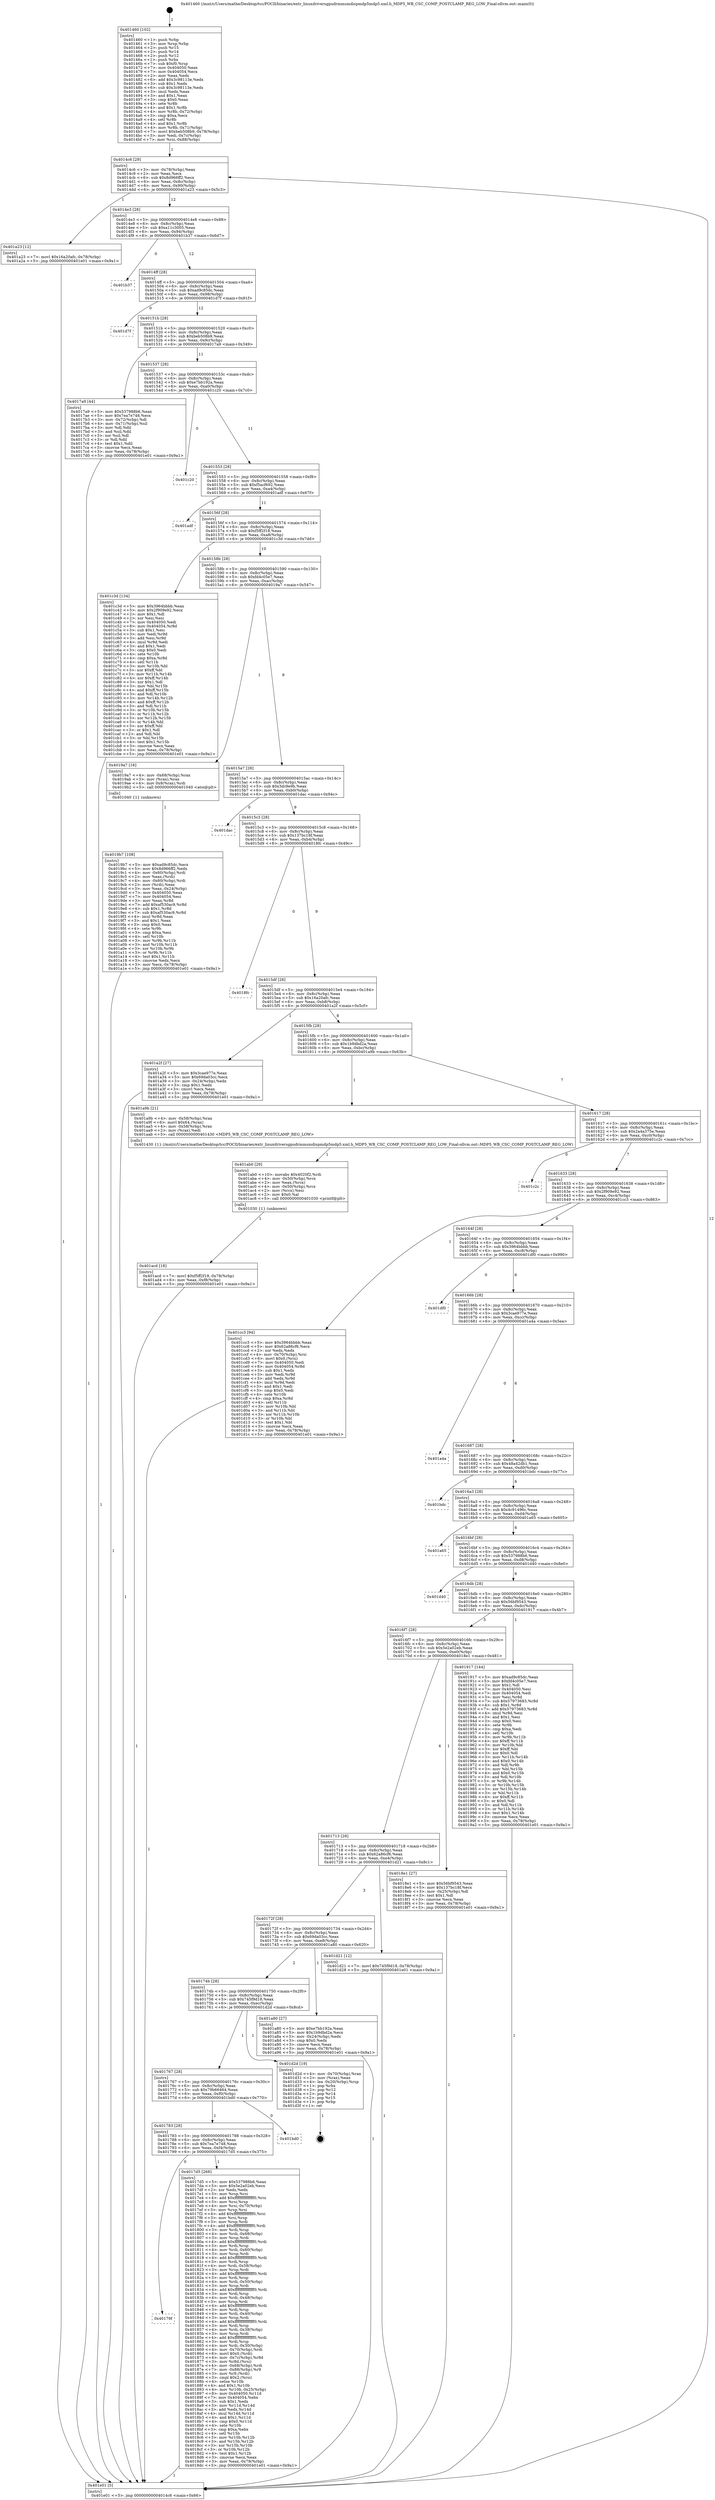digraph "0x401460" {
  label = "0x401460 (/mnt/c/Users/mathe/Desktop/tcc/POCII/binaries/extr_linuxdriversgpudrmmsmdispmdp5mdp5.xml.h_MDP5_WB_CSC_COMP_POSTCLAMP_REG_LOW_Final-ollvm.out::main(0))"
  labelloc = "t"
  node[shape=record]

  Entry [label="",width=0.3,height=0.3,shape=circle,fillcolor=black,style=filled]
  "0x4014c6" [label="{
     0x4014c6 [29]\l
     | [instrs]\l
     &nbsp;&nbsp;0x4014c6 \<+3\>: mov -0x78(%rbp),%eax\l
     &nbsp;&nbsp;0x4014c9 \<+2\>: mov %eax,%ecx\l
     &nbsp;&nbsp;0x4014cb \<+6\>: sub $0x8d966ff2,%ecx\l
     &nbsp;&nbsp;0x4014d1 \<+6\>: mov %eax,-0x8c(%rbp)\l
     &nbsp;&nbsp;0x4014d7 \<+6\>: mov %ecx,-0x90(%rbp)\l
     &nbsp;&nbsp;0x4014dd \<+6\>: je 0000000000401a23 \<main+0x5c3\>\l
  }"]
  "0x401a23" [label="{
     0x401a23 [12]\l
     | [instrs]\l
     &nbsp;&nbsp;0x401a23 \<+7\>: movl $0x16a20afc,-0x78(%rbp)\l
     &nbsp;&nbsp;0x401a2a \<+5\>: jmp 0000000000401e01 \<main+0x9a1\>\l
  }"]
  "0x4014e3" [label="{
     0x4014e3 [28]\l
     | [instrs]\l
     &nbsp;&nbsp;0x4014e3 \<+5\>: jmp 00000000004014e8 \<main+0x88\>\l
     &nbsp;&nbsp;0x4014e8 \<+6\>: mov -0x8c(%rbp),%eax\l
     &nbsp;&nbsp;0x4014ee \<+5\>: sub $0xa11c3005,%eax\l
     &nbsp;&nbsp;0x4014f3 \<+6\>: mov %eax,-0x94(%rbp)\l
     &nbsp;&nbsp;0x4014f9 \<+6\>: je 0000000000401b37 \<main+0x6d7\>\l
  }"]
  Exit [label="",width=0.3,height=0.3,shape=circle,fillcolor=black,style=filled,peripheries=2]
  "0x401b37" [label="{
     0x401b37\l
  }", style=dashed]
  "0x4014ff" [label="{
     0x4014ff [28]\l
     | [instrs]\l
     &nbsp;&nbsp;0x4014ff \<+5\>: jmp 0000000000401504 \<main+0xa4\>\l
     &nbsp;&nbsp;0x401504 \<+6\>: mov -0x8c(%rbp),%eax\l
     &nbsp;&nbsp;0x40150a \<+5\>: sub $0xad9c85dc,%eax\l
     &nbsp;&nbsp;0x40150f \<+6\>: mov %eax,-0x98(%rbp)\l
     &nbsp;&nbsp;0x401515 \<+6\>: je 0000000000401d7f \<main+0x91f\>\l
  }"]
  "0x401acd" [label="{
     0x401acd [18]\l
     | [instrs]\l
     &nbsp;&nbsp;0x401acd \<+7\>: movl $0xf5ff2f18,-0x78(%rbp)\l
     &nbsp;&nbsp;0x401ad4 \<+6\>: mov %eax,-0xf8(%rbp)\l
     &nbsp;&nbsp;0x401ada \<+5\>: jmp 0000000000401e01 \<main+0x9a1\>\l
  }"]
  "0x401d7f" [label="{
     0x401d7f\l
  }", style=dashed]
  "0x40151b" [label="{
     0x40151b [28]\l
     | [instrs]\l
     &nbsp;&nbsp;0x40151b \<+5\>: jmp 0000000000401520 \<main+0xc0\>\l
     &nbsp;&nbsp;0x401520 \<+6\>: mov -0x8c(%rbp),%eax\l
     &nbsp;&nbsp;0x401526 \<+5\>: sub $0xbeb508b9,%eax\l
     &nbsp;&nbsp;0x40152b \<+6\>: mov %eax,-0x9c(%rbp)\l
     &nbsp;&nbsp;0x401531 \<+6\>: je 00000000004017a9 \<main+0x349\>\l
  }"]
  "0x401ab0" [label="{
     0x401ab0 [29]\l
     | [instrs]\l
     &nbsp;&nbsp;0x401ab0 \<+10\>: movabs $0x4020f2,%rdi\l
     &nbsp;&nbsp;0x401aba \<+4\>: mov -0x50(%rbp),%rcx\l
     &nbsp;&nbsp;0x401abe \<+2\>: mov %eax,(%rcx)\l
     &nbsp;&nbsp;0x401ac0 \<+4\>: mov -0x50(%rbp),%rcx\l
     &nbsp;&nbsp;0x401ac4 \<+2\>: mov (%rcx),%esi\l
     &nbsp;&nbsp;0x401ac6 \<+2\>: mov $0x0,%al\l
     &nbsp;&nbsp;0x401ac8 \<+5\>: call 0000000000401030 \<printf@plt\>\l
     | [calls]\l
     &nbsp;&nbsp;0x401030 \{1\} (unknown)\l
  }"]
  "0x4017a9" [label="{
     0x4017a9 [44]\l
     | [instrs]\l
     &nbsp;&nbsp;0x4017a9 \<+5\>: mov $0x537988b6,%eax\l
     &nbsp;&nbsp;0x4017ae \<+5\>: mov $0x7ea7e748,%ecx\l
     &nbsp;&nbsp;0x4017b3 \<+3\>: mov -0x72(%rbp),%dl\l
     &nbsp;&nbsp;0x4017b6 \<+4\>: mov -0x71(%rbp),%sil\l
     &nbsp;&nbsp;0x4017ba \<+3\>: mov %dl,%dil\l
     &nbsp;&nbsp;0x4017bd \<+3\>: and %sil,%dil\l
     &nbsp;&nbsp;0x4017c0 \<+3\>: xor %sil,%dl\l
     &nbsp;&nbsp;0x4017c3 \<+3\>: or %dl,%dil\l
     &nbsp;&nbsp;0x4017c6 \<+4\>: test $0x1,%dil\l
     &nbsp;&nbsp;0x4017ca \<+3\>: cmovne %ecx,%eax\l
     &nbsp;&nbsp;0x4017cd \<+3\>: mov %eax,-0x78(%rbp)\l
     &nbsp;&nbsp;0x4017d0 \<+5\>: jmp 0000000000401e01 \<main+0x9a1\>\l
  }"]
  "0x401537" [label="{
     0x401537 [28]\l
     | [instrs]\l
     &nbsp;&nbsp;0x401537 \<+5\>: jmp 000000000040153c \<main+0xdc\>\l
     &nbsp;&nbsp;0x40153c \<+6\>: mov -0x8c(%rbp),%eax\l
     &nbsp;&nbsp;0x401542 \<+5\>: sub $0xe7bb192a,%eax\l
     &nbsp;&nbsp;0x401547 \<+6\>: mov %eax,-0xa0(%rbp)\l
     &nbsp;&nbsp;0x40154d \<+6\>: je 0000000000401c20 \<main+0x7c0\>\l
  }"]
  "0x401e01" [label="{
     0x401e01 [5]\l
     | [instrs]\l
     &nbsp;&nbsp;0x401e01 \<+5\>: jmp 00000000004014c6 \<main+0x66\>\l
  }"]
  "0x401460" [label="{
     0x401460 [102]\l
     | [instrs]\l
     &nbsp;&nbsp;0x401460 \<+1\>: push %rbp\l
     &nbsp;&nbsp;0x401461 \<+3\>: mov %rsp,%rbp\l
     &nbsp;&nbsp;0x401464 \<+2\>: push %r15\l
     &nbsp;&nbsp;0x401466 \<+2\>: push %r14\l
     &nbsp;&nbsp;0x401468 \<+2\>: push %r12\l
     &nbsp;&nbsp;0x40146a \<+1\>: push %rbx\l
     &nbsp;&nbsp;0x40146b \<+7\>: sub $0xf0,%rsp\l
     &nbsp;&nbsp;0x401472 \<+7\>: mov 0x404050,%eax\l
     &nbsp;&nbsp;0x401479 \<+7\>: mov 0x404054,%ecx\l
     &nbsp;&nbsp;0x401480 \<+2\>: mov %eax,%edx\l
     &nbsp;&nbsp;0x401482 \<+6\>: add $0x3c98113e,%edx\l
     &nbsp;&nbsp;0x401488 \<+3\>: sub $0x1,%edx\l
     &nbsp;&nbsp;0x40148b \<+6\>: sub $0x3c98113e,%edx\l
     &nbsp;&nbsp;0x401491 \<+3\>: imul %edx,%eax\l
     &nbsp;&nbsp;0x401494 \<+3\>: and $0x1,%eax\l
     &nbsp;&nbsp;0x401497 \<+3\>: cmp $0x0,%eax\l
     &nbsp;&nbsp;0x40149a \<+4\>: sete %r8b\l
     &nbsp;&nbsp;0x40149e \<+4\>: and $0x1,%r8b\l
     &nbsp;&nbsp;0x4014a2 \<+4\>: mov %r8b,-0x72(%rbp)\l
     &nbsp;&nbsp;0x4014a6 \<+3\>: cmp $0xa,%ecx\l
     &nbsp;&nbsp;0x4014a9 \<+4\>: setl %r8b\l
     &nbsp;&nbsp;0x4014ad \<+4\>: and $0x1,%r8b\l
     &nbsp;&nbsp;0x4014b1 \<+4\>: mov %r8b,-0x71(%rbp)\l
     &nbsp;&nbsp;0x4014b5 \<+7\>: movl $0xbeb508b9,-0x78(%rbp)\l
     &nbsp;&nbsp;0x4014bc \<+3\>: mov %edi,-0x7c(%rbp)\l
     &nbsp;&nbsp;0x4014bf \<+7\>: mov %rsi,-0x88(%rbp)\l
  }"]
  "0x4019b7" [label="{
     0x4019b7 [108]\l
     | [instrs]\l
     &nbsp;&nbsp;0x4019b7 \<+5\>: mov $0xad9c85dc,%ecx\l
     &nbsp;&nbsp;0x4019bc \<+5\>: mov $0x8d966ff2,%edx\l
     &nbsp;&nbsp;0x4019c1 \<+4\>: mov -0x60(%rbp),%rdi\l
     &nbsp;&nbsp;0x4019c5 \<+2\>: mov %eax,(%rdi)\l
     &nbsp;&nbsp;0x4019c7 \<+4\>: mov -0x60(%rbp),%rdi\l
     &nbsp;&nbsp;0x4019cb \<+2\>: mov (%rdi),%eax\l
     &nbsp;&nbsp;0x4019cd \<+3\>: mov %eax,-0x24(%rbp)\l
     &nbsp;&nbsp;0x4019d0 \<+7\>: mov 0x404050,%eax\l
     &nbsp;&nbsp;0x4019d7 \<+7\>: mov 0x404054,%esi\l
     &nbsp;&nbsp;0x4019de \<+3\>: mov %eax,%r8d\l
     &nbsp;&nbsp;0x4019e1 \<+7\>: add $0xaf530ac9,%r8d\l
     &nbsp;&nbsp;0x4019e8 \<+4\>: sub $0x1,%r8d\l
     &nbsp;&nbsp;0x4019ec \<+7\>: sub $0xaf530ac9,%r8d\l
     &nbsp;&nbsp;0x4019f3 \<+4\>: imul %r8d,%eax\l
     &nbsp;&nbsp;0x4019f7 \<+3\>: and $0x1,%eax\l
     &nbsp;&nbsp;0x4019fa \<+3\>: cmp $0x0,%eax\l
     &nbsp;&nbsp;0x4019fd \<+4\>: sete %r9b\l
     &nbsp;&nbsp;0x401a01 \<+3\>: cmp $0xa,%esi\l
     &nbsp;&nbsp;0x401a04 \<+4\>: setl %r10b\l
     &nbsp;&nbsp;0x401a08 \<+3\>: mov %r9b,%r11b\l
     &nbsp;&nbsp;0x401a0b \<+3\>: and %r10b,%r11b\l
     &nbsp;&nbsp;0x401a0e \<+3\>: xor %r10b,%r9b\l
     &nbsp;&nbsp;0x401a11 \<+3\>: or %r9b,%r11b\l
     &nbsp;&nbsp;0x401a14 \<+4\>: test $0x1,%r11b\l
     &nbsp;&nbsp;0x401a18 \<+3\>: cmovne %edx,%ecx\l
     &nbsp;&nbsp;0x401a1b \<+3\>: mov %ecx,-0x78(%rbp)\l
     &nbsp;&nbsp;0x401a1e \<+5\>: jmp 0000000000401e01 \<main+0x9a1\>\l
  }"]
  "0x401c20" [label="{
     0x401c20\l
  }", style=dashed]
  "0x401553" [label="{
     0x401553 [28]\l
     | [instrs]\l
     &nbsp;&nbsp;0x401553 \<+5\>: jmp 0000000000401558 \<main+0xf8\>\l
     &nbsp;&nbsp;0x401558 \<+6\>: mov -0x8c(%rbp),%eax\l
     &nbsp;&nbsp;0x40155e \<+5\>: sub $0xf5acf692,%eax\l
     &nbsp;&nbsp;0x401563 \<+6\>: mov %eax,-0xa4(%rbp)\l
     &nbsp;&nbsp;0x401569 \<+6\>: je 0000000000401adf \<main+0x67f\>\l
  }"]
  "0x40179f" [label="{
     0x40179f\l
  }", style=dashed]
  "0x401adf" [label="{
     0x401adf\l
  }", style=dashed]
  "0x40156f" [label="{
     0x40156f [28]\l
     | [instrs]\l
     &nbsp;&nbsp;0x40156f \<+5\>: jmp 0000000000401574 \<main+0x114\>\l
     &nbsp;&nbsp;0x401574 \<+6\>: mov -0x8c(%rbp),%eax\l
     &nbsp;&nbsp;0x40157a \<+5\>: sub $0xf5ff2f18,%eax\l
     &nbsp;&nbsp;0x40157f \<+6\>: mov %eax,-0xa8(%rbp)\l
     &nbsp;&nbsp;0x401585 \<+6\>: je 0000000000401c3d \<main+0x7dd\>\l
  }"]
  "0x4017d5" [label="{
     0x4017d5 [268]\l
     | [instrs]\l
     &nbsp;&nbsp;0x4017d5 \<+5\>: mov $0x537988b6,%eax\l
     &nbsp;&nbsp;0x4017da \<+5\>: mov $0x5e2a02eb,%ecx\l
     &nbsp;&nbsp;0x4017df \<+2\>: xor %edx,%edx\l
     &nbsp;&nbsp;0x4017e1 \<+3\>: mov %rsp,%rsi\l
     &nbsp;&nbsp;0x4017e4 \<+4\>: add $0xfffffffffffffff0,%rsi\l
     &nbsp;&nbsp;0x4017e8 \<+3\>: mov %rsi,%rsp\l
     &nbsp;&nbsp;0x4017eb \<+4\>: mov %rsi,-0x70(%rbp)\l
     &nbsp;&nbsp;0x4017ef \<+3\>: mov %rsp,%rsi\l
     &nbsp;&nbsp;0x4017f2 \<+4\>: add $0xfffffffffffffff0,%rsi\l
     &nbsp;&nbsp;0x4017f6 \<+3\>: mov %rsi,%rsp\l
     &nbsp;&nbsp;0x4017f9 \<+3\>: mov %rsp,%rdi\l
     &nbsp;&nbsp;0x4017fc \<+4\>: add $0xfffffffffffffff0,%rdi\l
     &nbsp;&nbsp;0x401800 \<+3\>: mov %rdi,%rsp\l
     &nbsp;&nbsp;0x401803 \<+4\>: mov %rdi,-0x68(%rbp)\l
     &nbsp;&nbsp;0x401807 \<+3\>: mov %rsp,%rdi\l
     &nbsp;&nbsp;0x40180a \<+4\>: add $0xfffffffffffffff0,%rdi\l
     &nbsp;&nbsp;0x40180e \<+3\>: mov %rdi,%rsp\l
     &nbsp;&nbsp;0x401811 \<+4\>: mov %rdi,-0x60(%rbp)\l
     &nbsp;&nbsp;0x401815 \<+3\>: mov %rsp,%rdi\l
     &nbsp;&nbsp;0x401818 \<+4\>: add $0xfffffffffffffff0,%rdi\l
     &nbsp;&nbsp;0x40181c \<+3\>: mov %rdi,%rsp\l
     &nbsp;&nbsp;0x40181f \<+4\>: mov %rdi,-0x58(%rbp)\l
     &nbsp;&nbsp;0x401823 \<+3\>: mov %rsp,%rdi\l
     &nbsp;&nbsp;0x401826 \<+4\>: add $0xfffffffffffffff0,%rdi\l
     &nbsp;&nbsp;0x40182a \<+3\>: mov %rdi,%rsp\l
     &nbsp;&nbsp;0x40182d \<+4\>: mov %rdi,-0x50(%rbp)\l
     &nbsp;&nbsp;0x401831 \<+3\>: mov %rsp,%rdi\l
     &nbsp;&nbsp;0x401834 \<+4\>: add $0xfffffffffffffff0,%rdi\l
     &nbsp;&nbsp;0x401838 \<+3\>: mov %rdi,%rsp\l
     &nbsp;&nbsp;0x40183b \<+4\>: mov %rdi,-0x48(%rbp)\l
     &nbsp;&nbsp;0x40183f \<+3\>: mov %rsp,%rdi\l
     &nbsp;&nbsp;0x401842 \<+4\>: add $0xfffffffffffffff0,%rdi\l
     &nbsp;&nbsp;0x401846 \<+3\>: mov %rdi,%rsp\l
     &nbsp;&nbsp;0x401849 \<+4\>: mov %rdi,-0x40(%rbp)\l
     &nbsp;&nbsp;0x40184d \<+3\>: mov %rsp,%rdi\l
     &nbsp;&nbsp;0x401850 \<+4\>: add $0xfffffffffffffff0,%rdi\l
     &nbsp;&nbsp;0x401854 \<+3\>: mov %rdi,%rsp\l
     &nbsp;&nbsp;0x401857 \<+4\>: mov %rdi,-0x38(%rbp)\l
     &nbsp;&nbsp;0x40185b \<+3\>: mov %rsp,%rdi\l
     &nbsp;&nbsp;0x40185e \<+4\>: add $0xfffffffffffffff0,%rdi\l
     &nbsp;&nbsp;0x401862 \<+3\>: mov %rdi,%rsp\l
     &nbsp;&nbsp;0x401865 \<+4\>: mov %rdi,-0x30(%rbp)\l
     &nbsp;&nbsp;0x401869 \<+4\>: mov -0x70(%rbp),%rdi\l
     &nbsp;&nbsp;0x40186d \<+6\>: movl $0x0,(%rdi)\l
     &nbsp;&nbsp;0x401873 \<+4\>: mov -0x7c(%rbp),%r8d\l
     &nbsp;&nbsp;0x401877 \<+3\>: mov %r8d,(%rsi)\l
     &nbsp;&nbsp;0x40187a \<+4\>: mov -0x68(%rbp),%rdi\l
     &nbsp;&nbsp;0x40187e \<+7\>: mov -0x88(%rbp),%r9\l
     &nbsp;&nbsp;0x401885 \<+3\>: mov %r9,(%rdi)\l
     &nbsp;&nbsp;0x401888 \<+3\>: cmpl $0x2,(%rsi)\l
     &nbsp;&nbsp;0x40188b \<+4\>: setne %r10b\l
     &nbsp;&nbsp;0x40188f \<+4\>: and $0x1,%r10b\l
     &nbsp;&nbsp;0x401893 \<+4\>: mov %r10b,-0x25(%rbp)\l
     &nbsp;&nbsp;0x401897 \<+8\>: mov 0x404050,%r11d\l
     &nbsp;&nbsp;0x40189f \<+7\>: mov 0x404054,%ebx\l
     &nbsp;&nbsp;0x4018a6 \<+3\>: sub $0x1,%edx\l
     &nbsp;&nbsp;0x4018a9 \<+3\>: mov %r11d,%r14d\l
     &nbsp;&nbsp;0x4018ac \<+3\>: add %edx,%r14d\l
     &nbsp;&nbsp;0x4018af \<+4\>: imul %r14d,%r11d\l
     &nbsp;&nbsp;0x4018b3 \<+4\>: and $0x1,%r11d\l
     &nbsp;&nbsp;0x4018b7 \<+4\>: cmp $0x0,%r11d\l
     &nbsp;&nbsp;0x4018bb \<+4\>: sete %r10b\l
     &nbsp;&nbsp;0x4018bf \<+3\>: cmp $0xa,%ebx\l
     &nbsp;&nbsp;0x4018c2 \<+4\>: setl %r15b\l
     &nbsp;&nbsp;0x4018c6 \<+3\>: mov %r10b,%r12b\l
     &nbsp;&nbsp;0x4018c9 \<+3\>: and %r15b,%r12b\l
     &nbsp;&nbsp;0x4018cc \<+3\>: xor %r15b,%r10b\l
     &nbsp;&nbsp;0x4018cf \<+3\>: or %r10b,%r12b\l
     &nbsp;&nbsp;0x4018d2 \<+4\>: test $0x1,%r12b\l
     &nbsp;&nbsp;0x4018d6 \<+3\>: cmovne %ecx,%eax\l
     &nbsp;&nbsp;0x4018d9 \<+3\>: mov %eax,-0x78(%rbp)\l
     &nbsp;&nbsp;0x4018dc \<+5\>: jmp 0000000000401e01 \<main+0x9a1\>\l
  }"]
  "0x401c3d" [label="{
     0x401c3d [134]\l
     | [instrs]\l
     &nbsp;&nbsp;0x401c3d \<+5\>: mov $0x3964bbbb,%eax\l
     &nbsp;&nbsp;0x401c42 \<+5\>: mov $0x2f909e92,%ecx\l
     &nbsp;&nbsp;0x401c47 \<+2\>: mov $0x1,%dl\l
     &nbsp;&nbsp;0x401c49 \<+2\>: xor %esi,%esi\l
     &nbsp;&nbsp;0x401c4b \<+7\>: mov 0x404050,%edi\l
     &nbsp;&nbsp;0x401c52 \<+8\>: mov 0x404054,%r8d\l
     &nbsp;&nbsp;0x401c5a \<+3\>: sub $0x1,%esi\l
     &nbsp;&nbsp;0x401c5d \<+3\>: mov %edi,%r9d\l
     &nbsp;&nbsp;0x401c60 \<+3\>: add %esi,%r9d\l
     &nbsp;&nbsp;0x401c63 \<+4\>: imul %r9d,%edi\l
     &nbsp;&nbsp;0x401c67 \<+3\>: and $0x1,%edi\l
     &nbsp;&nbsp;0x401c6a \<+3\>: cmp $0x0,%edi\l
     &nbsp;&nbsp;0x401c6d \<+4\>: sete %r10b\l
     &nbsp;&nbsp;0x401c71 \<+4\>: cmp $0xa,%r8d\l
     &nbsp;&nbsp;0x401c75 \<+4\>: setl %r11b\l
     &nbsp;&nbsp;0x401c79 \<+3\>: mov %r10b,%bl\l
     &nbsp;&nbsp;0x401c7c \<+3\>: xor $0xff,%bl\l
     &nbsp;&nbsp;0x401c7f \<+3\>: mov %r11b,%r14b\l
     &nbsp;&nbsp;0x401c82 \<+4\>: xor $0xff,%r14b\l
     &nbsp;&nbsp;0x401c86 \<+3\>: xor $0x1,%dl\l
     &nbsp;&nbsp;0x401c89 \<+3\>: mov %bl,%r15b\l
     &nbsp;&nbsp;0x401c8c \<+4\>: and $0xff,%r15b\l
     &nbsp;&nbsp;0x401c90 \<+3\>: and %dl,%r10b\l
     &nbsp;&nbsp;0x401c93 \<+3\>: mov %r14b,%r12b\l
     &nbsp;&nbsp;0x401c96 \<+4\>: and $0xff,%r12b\l
     &nbsp;&nbsp;0x401c9a \<+3\>: and %dl,%r11b\l
     &nbsp;&nbsp;0x401c9d \<+3\>: or %r10b,%r15b\l
     &nbsp;&nbsp;0x401ca0 \<+3\>: or %r11b,%r12b\l
     &nbsp;&nbsp;0x401ca3 \<+3\>: xor %r12b,%r15b\l
     &nbsp;&nbsp;0x401ca6 \<+3\>: or %r14b,%bl\l
     &nbsp;&nbsp;0x401ca9 \<+3\>: xor $0xff,%bl\l
     &nbsp;&nbsp;0x401cac \<+3\>: or $0x1,%dl\l
     &nbsp;&nbsp;0x401caf \<+2\>: and %dl,%bl\l
     &nbsp;&nbsp;0x401cb1 \<+3\>: or %bl,%r15b\l
     &nbsp;&nbsp;0x401cb4 \<+4\>: test $0x1,%r15b\l
     &nbsp;&nbsp;0x401cb8 \<+3\>: cmovne %ecx,%eax\l
     &nbsp;&nbsp;0x401cbb \<+3\>: mov %eax,-0x78(%rbp)\l
     &nbsp;&nbsp;0x401cbe \<+5\>: jmp 0000000000401e01 \<main+0x9a1\>\l
  }"]
  "0x40158b" [label="{
     0x40158b [28]\l
     | [instrs]\l
     &nbsp;&nbsp;0x40158b \<+5\>: jmp 0000000000401590 \<main+0x130\>\l
     &nbsp;&nbsp;0x401590 \<+6\>: mov -0x8c(%rbp),%eax\l
     &nbsp;&nbsp;0x401596 \<+5\>: sub $0xfd4c05e7,%eax\l
     &nbsp;&nbsp;0x40159b \<+6\>: mov %eax,-0xac(%rbp)\l
     &nbsp;&nbsp;0x4015a1 \<+6\>: je 00000000004019a7 \<main+0x547\>\l
  }"]
  "0x401783" [label="{
     0x401783 [28]\l
     | [instrs]\l
     &nbsp;&nbsp;0x401783 \<+5\>: jmp 0000000000401788 \<main+0x328\>\l
     &nbsp;&nbsp;0x401788 \<+6\>: mov -0x8c(%rbp),%eax\l
     &nbsp;&nbsp;0x40178e \<+5\>: sub $0x7ea7e748,%eax\l
     &nbsp;&nbsp;0x401793 \<+6\>: mov %eax,-0xf4(%rbp)\l
     &nbsp;&nbsp;0x401799 \<+6\>: je 00000000004017d5 \<main+0x375\>\l
  }"]
  "0x4019a7" [label="{
     0x4019a7 [16]\l
     | [instrs]\l
     &nbsp;&nbsp;0x4019a7 \<+4\>: mov -0x68(%rbp),%rax\l
     &nbsp;&nbsp;0x4019ab \<+3\>: mov (%rax),%rax\l
     &nbsp;&nbsp;0x4019ae \<+4\>: mov 0x8(%rax),%rdi\l
     &nbsp;&nbsp;0x4019b2 \<+5\>: call 0000000000401040 \<atoi@plt\>\l
     | [calls]\l
     &nbsp;&nbsp;0x401040 \{1\} (unknown)\l
  }"]
  "0x4015a7" [label="{
     0x4015a7 [28]\l
     | [instrs]\l
     &nbsp;&nbsp;0x4015a7 \<+5\>: jmp 00000000004015ac \<main+0x14c\>\l
     &nbsp;&nbsp;0x4015ac \<+6\>: mov -0x8c(%rbp),%eax\l
     &nbsp;&nbsp;0x4015b2 \<+5\>: sub $0x3dc9e9b,%eax\l
     &nbsp;&nbsp;0x4015b7 \<+6\>: mov %eax,-0xb0(%rbp)\l
     &nbsp;&nbsp;0x4015bd \<+6\>: je 0000000000401dac \<main+0x94c\>\l
  }"]
  "0x401bd0" [label="{
     0x401bd0\l
  }", style=dashed]
  "0x401dac" [label="{
     0x401dac\l
  }", style=dashed]
  "0x4015c3" [label="{
     0x4015c3 [28]\l
     | [instrs]\l
     &nbsp;&nbsp;0x4015c3 \<+5\>: jmp 00000000004015c8 \<main+0x168\>\l
     &nbsp;&nbsp;0x4015c8 \<+6\>: mov -0x8c(%rbp),%eax\l
     &nbsp;&nbsp;0x4015ce \<+5\>: sub $0x137bc18f,%eax\l
     &nbsp;&nbsp;0x4015d3 \<+6\>: mov %eax,-0xb4(%rbp)\l
     &nbsp;&nbsp;0x4015d9 \<+6\>: je 00000000004018fc \<main+0x49c\>\l
  }"]
  "0x401767" [label="{
     0x401767 [28]\l
     | [instrs]\l
     &nbsp;&nbsp;0x401767 \<+5\>: jmp 000000000040176c \<main+0x30c\>\l
     &nbsp;&nbsp;0x40176c \<+6\>: mov -0x8c(%rbp),%eax\l
     &nbsp;&nbsp;0x401772 \<+5\>: sub $0x79b66464,%eax\l
     &nbsp;&nbsp;0x401777 \<+6\>: mov %eax,-0xf0(%rbp)\l
     &nbsp;&nbsp;0x40177d \<+6\>: je 0000000000401bd0 \<main+0x770\>\l
  }"]
  "0x4018fc" [label="{
     0x4018fc\l
  }", style=dashed]
  "0x4015df" [label="{
     0x4015df [28]\l
     | [instrs]\l
     &nbsp;&nbsp;0x4015df \<+5\>: jmp 00000000004015e4 \<main+0x184\>\l
     &nbsp;&nbsp;0x4015e4 \<+6\>: mov -0x8c(%rbp),%eax\l
     &nbsp;&nbsp;0x4015ea \<+5\>: sub $0x16a20afc,%eax\l
     &nbsp;&nbsp;0x4015ef \<+6\>: mov %eax,-0xb8(%rbp)\l
     &nbsp;&nbsp;0x4015f5 \<+6\>: je 0000000000401a2f \<main+0x5cf\>\l
  }"]
  "0x401d2d" [label="{
     0x401d2d [19]\l
     | [instrs]\l
     &nbsp;&nbsp;0x401d2d \<+4\>: mov -0x70(%rbp),%rax\l
     &nbsp;&nbsp;0x401d31 \<+2\>: mov (%rax),%eax\l
     &nbsp;&nbsp;0x401d33 \<+4\>: lea -0x20(%rbp),%rsp\l
     &nbsp;&nbsp;0x401d37 \<+1\>: pop %rbx\l
     &nbsp;&nbsp;0x401d38 \<+2\>: pop %r12\l
     &nbsp;&nbsp;0x401d3a \<+2\>: pop %r14\l
     &nbsp;&nbsp;0x401d3c \<+2\>: pop %r15\l
     &nbsp;&nbsp;0x401d3e \<+1\>: pop %rbp\l
     &nbsp;&nbsp;0x401d3f \<+1\>: ret\l
  }"]
  "0x401a2f" [label="{
     0x401a2f [27]\l
     | [instrs]\l
     &nbsp;&nbsp;0x401a2f \<+5\>: mov $0x3cae977e,%eax\l
     &nbsp;&nbsp;0x401a34 \<+5\>: mov $0x69da03cc,%ecx\l
     &nbsp;&nbsp;0x401a39 \<+3\>: mov -0x24(%rbp),%edx\l
     &nbsp;&nbsp;0x401a3c \<+3\>: cmp $0x1,%edx\l
     &nbsp;&nbsp;0x401a3f \<+3\>: cmovl %ecx,%eax\l
     &nbsp;&nbsp;0x401a42 \<+3\>: mov %eax,-0x78(%rbp)\l
     &nbsp;&nbsp;0x401a45 \<+5\>: jmp 0000000000401e01 \<main+0x9a1\>\l
  }"]
  "0x4015fb" [label="{
     0x4015fb [28]\l
     | [instrs]\l
     &nbsp;&nbsp;0x4015fb \<+5\>: jmp 0000000000401600 \<main+0x1a0\>\l
     &nbsp;&nbsp;0x401600 \<+6\>: mov -0x8c(%rbp),%eax\l
     &nbsp;&nbsp;0x401606 \<+5\>: sub $0x1b9dbd2a,%eax\l
     &nbsp;&nbsp;0x40160b \<+6\>: mov %eax,-0xbc(%rbp)\l
     &nbsp;&nbsp;0x401611 \<+6\>: je 0000000000401a9b \<main+0x63b\>\l
  }"]
  "0x40174b" [label="{
     0x40174b [28]\l
     | [instrs]\l
     &nbsp;&nbsp;0x40174b \<+5\>: jmp 0000000000401750 \<main+0x2f0\>\l
     &nbsp;&nbsp;0x401750 \<+6\>: mov -0x8c(%rbp),%eax\l
     &nbsp;&nbsp;0x401756 \<+5\>: sub $0x745f9d18,%eax\l
     &nbsp;&nbsp;0x40175b \<+6\>: mov %eax,-0xec(%rbp)\l
     &nbsp;&nbsp;0x401761 \<+6\>: je 0000000000401d2d \<main+0x8cd\>\l
  }"]
  "0x401a9b" [label="{
     0x401a9b [21]\l
     | [instrs]\l
     &nbsp;&nbsp;0x401a9b \<+4\>: mov -0x58(%rbp),%rax\l
     &nbsp;&nbsp;0x401a9f \<+6\>: movl $0x64,(%rax)\l
     &nbsp;&nbsp;0x401aa5 \<+4\>: mov -0x58(%rbp),%rax\l
     &nbsp;&nbsp;0x401aa9 \<+2\>: mov (%rax),%edi\l
     &nbsp;&nbsp;0x401aab \<+5\>: call 0000000000401430 \<MDP5_WB_CSC_COMP_POSTCLAMP_REG_LOW\>\l
     | [calls]\l
     &nbsp;&nbsp;0x401430 \{1\} (/mnt/c/Users/mathe/Desktop/tcc/POCII/binaries/extr_linuxdriversgpudrmmsmdispmdp5mdp5.xml.h_MDP5_WB_CSC_COMP_POSTCLAMP_REG_LOW_Final-ollvm.out::MDP5_WB_CSC_COMP_POSTCLAMP_REG_LOW)\l
  }"]
  "0x401617" [label="{
     0x401617 [28]\l
     | [instrs]\l
     &nbsp;&nbsp;0x401617 \<+5\>: jmp 000000000040161c \<main+0x1bc\>\l
     &nbsp;&nbsp;0x40161c \<+6\>: mov -0x8c(%rbp),%eax\l
     &nbsp;&nbsp;0x401622 \<+5\>: sub $0x2a4a375e,%eax\l
     &nbsp;&nbsp;0x401627 \<+6\>: mov %eax,-0xc0(%rbp)\l
     &nbsp;&nbsp;0x40162d \<+6\>: je 0000000000401c2c \<main+0x7cc\>\l
  }"]
  "0x401a80" [label="{
     0x401a80 [27]\l
     | [instrs]\l
     &nbsp;&nbsp;0x401a80 \<+5\>: mov $0xe7bb192a,%eax\l
     &nbsp;&nbsp;0x401a85 \<+5\>: mov $0x1b9dbd2a,%ecx\l
     &nbsp;&nbsp;0x401a8a \<+3\>: mov -0x24(%rbp),%edx\l
     &nbsp;&nbsp;0x401a8d \<+3\>: cmp $0x0,%edx\l
     &nbsp;&nbsp;0x401a90 \<+3\>: cmove %ecx,%eax\l
     &nbsp;&nbsp;0x401a93 \<+3\>: mov %eax,-0x78(%rbp)\l
     &nbsp;&nbsp;0x401a96 \<+5\>: jmp 0000000000401e01 \<main+0x9a1\>\l
  }"]
  "0x401c2c" [label="{
     0x401c2c\l
  }", style=dashed]
  "0x401633" [label="{
     0x401633 [28]\l
     | [instrs]\l
     &nbsp;&nbsp;0x401633 \<+5\>: jmp 0000000000401638 \<main+0x1d8\>\l
     &nbsp;&nbsp;0x401638 \<+6\>: mov -0x8c(%rbp),%eax\l
     &nbsp;&nbsp;0x40163e \<+5\>: sub $0x2f909e92,%eax\l
     &nbsp;&nbsp;0x401643 \<+6\>: mov %eax,-0xc4(%rbp)\l
     &nbsp;&nbsp;0x401649 \<+6\>: je 0000000000401cc3 \<main+0x863\>\l
  }"]
  "0x40172f" [label="{
     0x40172f [28]\l
     | [instrs]\l
     &nbsp;&nbsp;0x40172f \<+5\>: jmp 0000000000401734 \<main+0x2d4\>\l
     &nbsp;&nbsp;0x401734 \<+6\>: mov -0x8c(%rbp),%eax\l
     &nbsp;&nbsp;0x40173a \<+5\>: sub $0x69da03cc,%eax\l
     &nbsp;&nbsp;0x40173f \<+6\>: mov %eax,-0xe8(%rbp)\l
     &nbsp;&nbsp;0x401745 \<+6\>: je 0000000000401a80 \<main+0x620\>\l
  }"]
  "0x401cc3" [label="{
     0x401cc3 [94]\l
     | [instrs]\l
     &nbsp;&nbsp;0x401cc3 \<+5\>: mov $0x3964bbbb,%eax\l
     &nbsp;&nbsp;0x401cc8 \<+5\>: mov $0x62a86cf6,%ecx\l
     &nbsp;&nbsp;0x401ccd \<+2\>: xor %edx,%edx\l
     &nbsp;&nbsp;0x401ccf \<+4\>: mov -0x70(%rbp),%rsi\l
     &nbsp;&nbsp;0x401cd3 \<+6\>: movl $0x0,(%rsi)\l
     &nbsp;&nbsp;0x401cd9 \<+7\>: mov 0x404050,%edi\l
     &nbsp;&nbsp;0x401ce0 \<+8\>: mov 0x404054,%r8d\l
     &nbsp;&nbsp;0x401ce8 \<+3\>: sub $0x1,%edx\l
     &nbsp;&nbsp;0x401ceb \<+3\>: mov %edi,%r9d\l
     &nbsp;&nbsp;0x401cee \<+3\>: add %edx,%r9d\l
     &nbsp;&nbsp;0x401cf1 \<+4\>: imul %r9d,%edi\l
     &nbsp;&nbsp;0x401cf5 \<+3\>: and $0x1,%edi\l
     &nbsp;&nbsp;0x401cf8 \<+3\>: cmp $0x0,%edi\l
     &nbsp;&nbsp;0x401cfb \<+4\>: sete %r10b\l
     &nbsp;&nbsp;0x401cff \<+4\>: cmp $0xa,%r8d\l
     &nbsp;&nbsp;0x401d03 \<+4\>: setl %r11b\l
     &nbsp;&nbsp;0x401d07 \<+3\>: mov %r10b,%bl\l
     &nbsp;&nbsp;0x401d0a \<+3\>: and %r11b,%bl\l
     &nbsp;&nbsp;0x401d0d \<+3\>: xor %r11b,%r10b\l
     &nbsp;&nbsp;0x401d10 \<+3\>: or %r10b,%bl\l
     &nbsp;&nbsp;0x401d13 \<+3\>: test $0x1,%bl\l
     &nbsp;&nbsp;0x401d16 \<+3\>: cmovne %ecx,%eax\l
     &nbsp;&nbsp;0x401d19 \<+3\>: mov %eax,-0x78(%rbp)\l
     &nbsp;&nbsp;0x401d1c \<+5\>: jmp 0000000000401e01 \<main+0x9a1\>\l
  }"]
  "0x40164f" [label="{
     0x40164f [28]\l
     | [instrs]\l
     &nbsp;&nbsp;0x40164f \<+5\>: jmp 0000000000401654 \<main+0x1f4\>\l
     &nbsp;&nbsp;0x401654 \<+6\>: mov -0x8c(%rbp),%eax\l
     &nbsp;&nbsp;0x40165a \<+5\>: sub $0x3964bbbb,%eax\l
     &nbsp;&nbsp;0x40165f \<+6\>: mov %eax,-0xc8(%rbp)\l
     &nbsp;&nbsp;0x401665 \<+6\>: je 0000000000401df0 \<main+0x990\>\l
  }"]
  "0x401d21" [label="{
     0x401d21 [12]\l
     | [instrs]\l
     &nbsp;&nbsp;0x401d21 \<+7\>: movl $0x745f9d18,-0x78(%rbp)\l
     &nbsp;&nbsp;0x401d28 \<+5\>: jmp 0000000000401e01 \<main+0x9a1\>\l
  }"]
  "0x401df0" [label="{
     0x401df0\l
  }", style=dashed]
  "0x40166b" [label="{
     0x40166b [28]\l
     | [instrs]\l
     &nbsp;&nbsp;0x40166b \<+5\>: jmp 0000000000401670 \<main+0x210\>\l
     &nbsp;&nbsp;0x401670 \<+6\>: mov -0x8c(%rbp),%eax\l
     &nbsp;&nbsp;0x401676 \<+5\>: sub $0x3cae977e,%eax\l
     &nbsp;&nbsp;0x40167b \<+6\>: mov %eax,-0xcc(%rbp)\l
     &nbsp;&nbsp;0x401681 \<+6\>: je 0000000000401a4a \<main+0x5ea\>\l
  }"]
  "0x401713" [label="{
     0x401713 [28]\l
     | [instrs]\l
     &nbsp;&nbsp;0x401713 \<+5\>: jmp 0000000000401718 \<main+0x2b8\>\l
     &nbsp;&nbsp;0x401718 \<+6\>: mov -0x8c(%rbp),%eax\l
     &nbsp;&nbsp;0x40171e \<+5\>: sub $0x62a86cf6,%eax\l
     &nbsp;&nbsp;0x401723 \<+6\>: mov %eax,-0xe4(%rbp)\l
     &nbsp;&nbsp;0x401729 \<+6\>: je 0000000000401d21 \<main+0x8c1\>\l
  }"]
  "0x401a4a" [label="{
     0x401a4a\l
  }", style=dashed]
  "0x401687" [label="{
     0x401687 [28]\l
     | [instrs]\l
     &nbsp;&nbsp;0x401687 \<+5\>: jmp 000000000040168c \<main+0x22c\>\l
     &nbsp;&nbsp;0x40168c \<+6\>: mov -0x8c(%rbp),%eax\l
     &nbsp;&nbsp;0x401692 \<+5\>: sub $0x48a42db1,%eax\l
     &nbsp;&nbsp;0x401697 \<+6\>: mov %eax,-0xd0(%rbp)\l
     &nbsp;&nbsp;0x40169d \<+6\>: je 0000000000401bdc \<main+0x77c\>\l
  }"]
  "0x4018e1" [label="{
     0x4018e1 [27]\l
     | [instrs]\l
     &nbsp;&nbsp;0x4018e1 \<+5\>: mov $0x56bf9543,%eax\l
     &nbsp;&nbsp;0x4018e6 \<+5\>: mov $0x137bc18f,%ecx\l
     &nbsp;&nbsp;0x4018eb \<+3\>: mov -0x25(%rbp),%dl\l
     &nbsp;&nbsp;0x4018ee \<+3\>: test $0x1,%dl\l
     &nbsp;&nbsp;0x4018f1 \<+3\>: cmovne %ecx,%eax\l
     &nbsp;&nbsp;0x4018f4 \<+3\>: mov %eax,-0x78(%rbp)\l
     &nbsp;&nbsp;0x4018f7 \<+5\>: jmp 0000000000401e01 \<main+0x9a1\>\l
  }"]
  "0x401bdc" [label="{
     0x401bdc\l
  }", style=dashed]
  "0x4016a3" [label="{
     0x4016a3 [28]\l
     | [instrs]\l
     &nbsp;&nbsp;0x4016a3 \<+5\>: jmp 00000000004016a8 \<main+0x248\>\l
     &nbsp;&nbsp;0x4016a8 \<+6\>: mov -0x8c(%rbp),%eax\l
     &nbsp;&nbsp;0x4016ae \<+5\>: sub $0x4c91496c,%eax\l
     &nbsp;&nbsp;0x4016b3 \<+6\>: mov %eax,-0xd4(%rbp)\l
     &nbsp;&nbsp;0x4016b9 \<+6\>: je 0000000000401a65 \<main+0x605\>\l
  }"]
  "0x4016f7" [label="{
     0x4016f7 [28]\l
     | [instrs]\l
     &nbsp;&nbsp;0x4016f7 \<+5\>: jmp 00000000004016fc \<main+0x29c\>\l
     &nbsp;&nbsp;0x4016fc \<+6\>: mov -0x8c(%rbp),%eax\l
     &nbsp;&nbsp;0x401702 \<+5\>: sub $0x5e2a02eb,%eax\l
     &nbsp;&nbsp;0x401707 \<+6\>: mov %eax,-0xe0(%rbp)\l
     &nbsp;&nbsp;0x40170d \<+6\>: je 00000000004018e1 \<main+0x481\>\l
  }"]
  "0x401a65" [label="{
     0x401a65\l
  }", style=dashed]
  "0x4016bf" [label="{
     0x4016bf [28]\l
     | [instrs]\l
     &nbsp;&nbsp;0x4016bf \<+5\>: jmp 00000000004016c4 \<main+0x264\>\l
     &nbsp;&nbsp;0x4016c4 \<+6\>: mov -0x8c(%rbp),%eax\l
     &nbsp;&nbsp;0x4016ca \<+5\>: sub $0x537988b6,%eax\l
     &nbsp;&nbsp;0x4016cf \<+6\>: mov %eax,-0xd8(%rbp)\l
     &nbsp;&nbsp;0x4016d5 \<+6\>: je 0000000000401d40 \<main+0x8e0\>\l
  }"]
  "0x401917" [label="{
     0x401917 [144]\l
     | [instrs]\l
     &nbsp;&nbsp;0x401917 \<+5\>: mov $0xad9c85dc,%eax\l
     &nbsp;&nbsp;0x40191c \<+5\>: mov $0xfd4c05e7,%ecx\l
     &nbsp;&nbsp;0x401921 \<+2\>: mov $0x1,%dl\l
     &nbsp;&nbsp;0x401923 \<+7\>: mov 0x404050,%esi\l
     &nbsp;&nbsp;0x40192a \<+7\>: mov 0x404054,%edi\l
     &nbsp;&nbsp;0x401931 \<+3\>: mov %esi,%r8d\l
     &nbsp;&nbsp;0x401934 \<+7\>: sub $0x57973683,%r8d\l
     &nbsp;&nbsp;0x40193b \<+4\>: sub $0x1,%r8d\l
     &nbsp;&nbsp;0x40193f \<+7\>: add $0x57973683,%r8d\l
     &nbsp;&nbsp;0x401946 \<+4\>: imul %r8d,%esi\l
     &nbsp;&nbsp;0x40194a \<+3\>: and $0x1,%esi\l
     &nbsp;&nbsp;0x40194d \<+3\>: cmp $0x0,%esi\l
     &nbsp;&nbsp;0x401950 \<+4\>: sete %r9b\l
     &nbsp;&nbsp;0x401954 \<+3\>: cmp $0xa,%edi\l
     &nbsp;&nbsp;0x401957 \<+4\>: setl %r10b\l
     &nbsp;&nbsp;0x40195b \<+3\>: mov %r9b,%r11b\l
     &nbsp;&nbsp;0x40195e \<+4\>: xor $0xff,%r11b\l
     &nbsp;&nbsp;0x401962 \<+3\>: mov %r10b,%bl\l
     &nbsp;&nbsp;0x401965 \<+3\>: xor $0xff,%bl\l
     &nbsp;&nbsp;0x401968 \<+3\>: xor $0x0,%dl\l
     &nbsp;&nbsp;0x40196b \<+3\>: mov %r11b,%r14b\l
     &nbsp;&nbsp;0x40196e \<+4\>: and $0x0,%r14b\l
     &nbsp;&nbsp;0x401972 \<+3\>: and %dl,%r9b\l
     &nbsp;&nbsp;0x401975 \<+3\>: mov %bl,%r15b\l
     &nbsp;&nbsp;0x401978 \<+4\>: and $0x0,%r15b\l
     &nbsp;&nbsp;0x40197c \<+3\>: and %dl,%r10b\l
     &nbsp;&nbsp;0x40197f \<+3\>: or %r9b,%r14b\l
     &nbsp;&nbsp;0x401982 \<+3\>: or %r10b,%r15b\l
     &nbsp;&nbsp;0x401985 \<+3\>: xor %r15b,%r14b\l
     &nbsp;&nbsp;0x401988 \<+3\>: or %bl,%r11b\l
     &nbsp;&nbsp;0x40198b \<+4\>: xor $0xff,%r11b\l
     &nbsp;&nbsp;0x40198f \<+3\>: or $0x0,%dl\l
     &nbsp;&nbsp;0x401992 \<+3\>: and %dl,%r11b\l
     &nbsp;&nbsp;0x401995 \<+3\>: or %r11b,%r14b\l
     &nbsp;&nbsp;0x401998 \<+4\>: test $0x1,%r14b\l
     &nbsp;&nbsp;0x40199c \<+3\>: cmovne %ecx,%eax\l
     &nbsp;&nbsp;0x40199f \<+3\>: mov %eax,-0x78(%rbp)\l
     &nbsp;&nbsp;0x4019a2 \<+5\>: jmp 0000000000401e01 \<main+0x9a1\>\l
  }"]
  "0x401d40" [label="{
     0x401d40\l
  }", style=dashed]
  "0x4016db" [label="{
     0x4016db [28]\l
     | [instrs]\l
     &nbsp;&nbsp;0x4016db \<+5\>: jmp 00000000004016e0 \<main+0x280\>\l
     &nbsp;&nbsp;0x4016e0 \<+6\>: mov -0x8c(%rbp),%eax\l
     &nbsp;&nbsp;0x4016e6 \<+5\>: sub $0x56bf9543,%eax\l
     &nbsp;&nbsp;0x4016eb \<+6\>: mov %eax,-0xdc(%rbp)\l
     &nbsp;&nbsp;0x4016f1 \<+6\>: je 0000000000401917 \<main+0x4b7\>\l
  }"]
  Entry -> "0x401460" [label=" 1"]
  "0x4014c6" -> "0x401a23" [label=" 1"]
  "0x4014c6" -> "0x4014e3" [label=" 12"]
  "0x401d2d" -> Exit [label=" 1"]
  "0x4014e3" -> "0x401b37" [label=" 0"]
  "0x4014e3" -> "0x4014ff" [label=" 12"]
  "0x401d21" -> "0x401e01" [label=" 1"]
  "0x4014ff" -> "0x401d7f" [label=" 0"]
  "0x4014ff" -> "0x40151b" [label=" 12"]
  "0x401cc3" -> "0x401e01" [label=" 1"]
  "0x40151b" -> "0x4017a9" [label=" 1"]
  "0x40151b" -> "0x401537" [label=" 11"]
  "0x4017a9" -> "0x401e01" [label=" 1"]
  "0x401460" -> "0x4014c6" [label=" 1"]
  "0x401e01" -> "0x4014c6" [label=" 12"]
  "0x401c3d" -> "0x401e01" [label=" 1"]
  "0x401537" -> "0x401c20" [label=" 0"]
  "0x401537" -> "0x401553" [label=" 11"]
  "0x401acd" -> "0x401e01" [label=" 1"]
  "0x401553" -> "0x401adf" [label=" 0"]
  "0x401553" -> "0x40156f" [label=" 11"]
  "0x401a9b" -> "0x401ab0" [label=" 1"]
  "0x40156f" -> "0x401c3d" [label=" 1"]
  "0x40156f" -> "0x40158b" [label=" 10"]
  "0x401a80" -> "0x401e01" [label=" 1"]
  "0x40158b" -> "0x4019a7" [label=" 1"]
  "0x40158b" -> "0x4015a7" [label=" 9"]
  "0x401a23" -> "0x401e01" [label=" 1"]
  "0x4015a7" -> "0x401dac" [label=" 0"]
  "0x4015a7" -> "0x4015c3" [label=" 9"]
  "0x4019b7" -> "0x401e01" [label=" 1"]
  "0x4015c3" -> "0x4018fc" [label=" 0"]
  "0x4015c3" -> "0x4015df" [label=" 9"]
  "0x401917" -> "0x401e01" [label=" 1"]
  "0x4015df" -> "0x401a2f" [label=" 1"]
  "0x4015df" -> "0x4015fb" [label=" 8"]
  "0x4018e1" -> "0x401e01" [label=" 1"]
  "0x4015fb" -> "0x401a9b" [label=" 1"]
  "0x4015fb" -> "0x401617" [label=" 7"]
  "0x401ab0" -> "0x401acd" [label=" 1"]
  "0x401617" -> "0x401c2c" [label=" 0"]
  "0x401617" -> "0x401633" [label=" 7"]
  "0x401783" -> "0x40179f" [label=" 0"]
  "0x401633" -> "0x401cc3" [label=" 1"]
  "0x401633" -> "0x40164f" [label=" 6"]
  "0x401a2f" -> "0x401e01" [label=" 1"]
  "0x40164f" -> "0x401df0" [label=" 0"]
  "0x40164f" -> "0x40166b" [label=" 6"]
  "0x401767" -> "0x401783" [label=" 1"]
  "0x40166b" -> "0x401a4a" [label=" 0"]
  "0x40166b" -> "0x401687" [label=" 6"]
  "0x4019a7" -> "0x4019b7" [label=" 1"]
  "0x401687" -> "0x401bdc" [label=" 0"]
  "0x401687" -> "0x4016a3" [label=" 6"]
  "0x40174b" -> "0x401767" [label=" 1"]
  "0x4016a3" -> "0x401a65" [label=" 0"]
  "0x4016a3" -> "0x4016bf" [label=" 6"]
  "0x4017d5" -> "0x401e01" [label=" 1"]
  "0x4016bf" -> "0x401d40" [label=" 0"]
  "0x4016bf" -> "0x4016db" [label=" 6"]
  "0x40172f" -> "0x40174b" [label=" 2"]
  "0x4016db" -> "0x401917" [label=" 1"]
  "0x4016db" -> "0x4016f7" [label=" 5"]
  "0x40174b" -> "0x401d2d" [label=" 1"]
  "0x4016f7" -> "0x4018e1" [label=" 1"]
  "0x4016f7" -> "0x401713" [label=" 4"]
  "0x401767" -> "0x401bd0" [label=" 0"]
  "0x401713" -> "0x401d21" [label=" 1"]
  "0x401713" -> "0x40172f" [label=" 3"]
  "0x401783" -> "0x4017d5" [label=" 1"]
  "0x40172f" -> "0x401a80" [label=" 1"]
}
